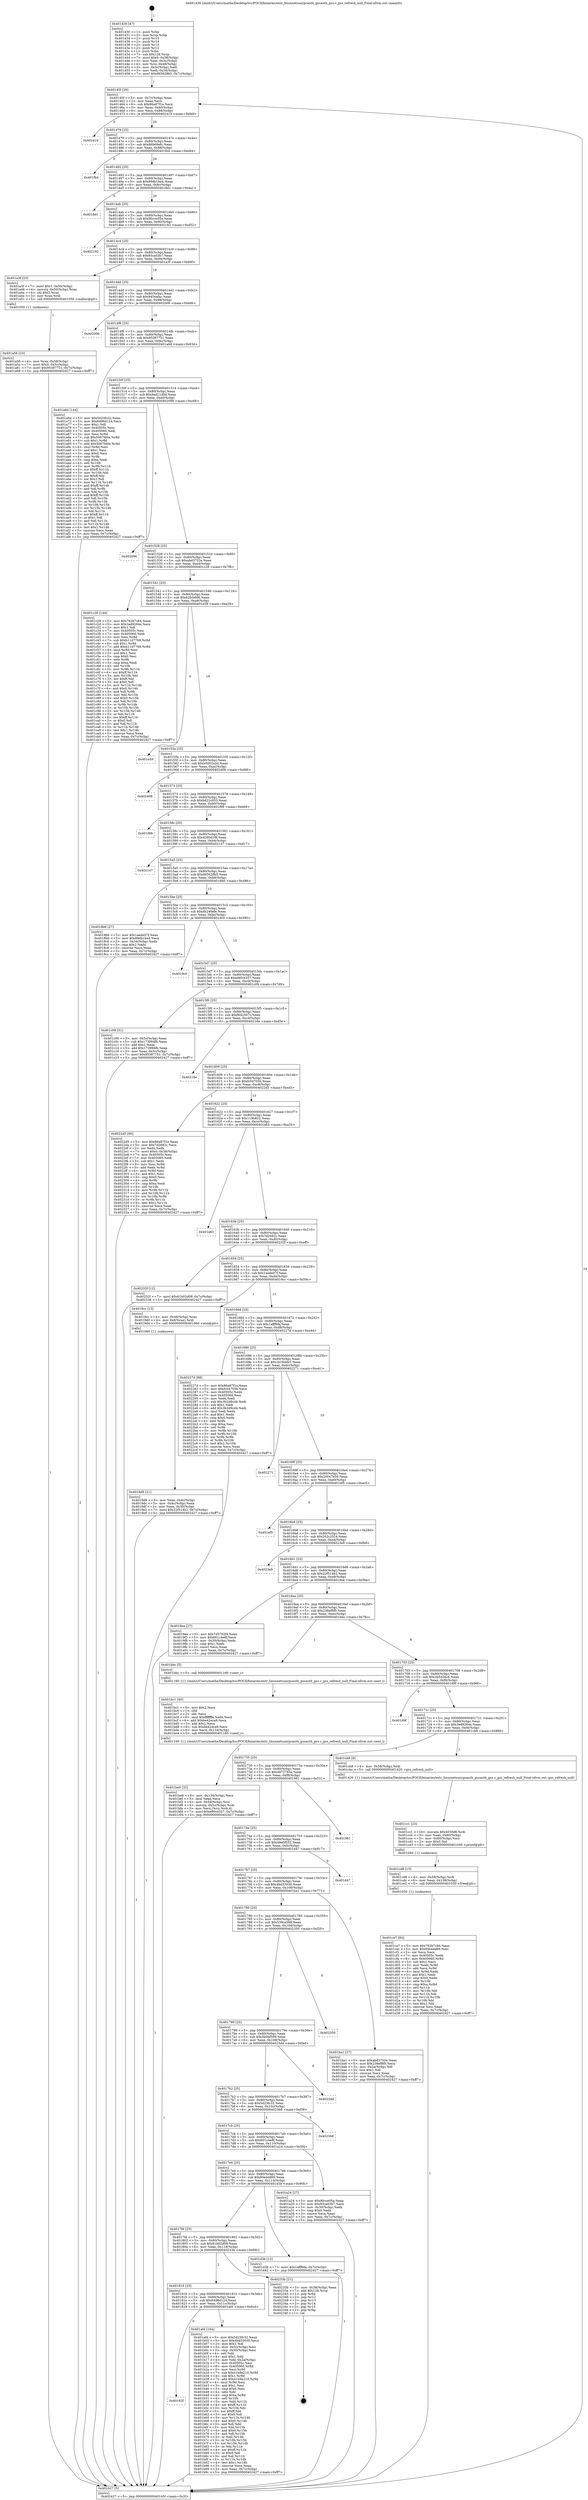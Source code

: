 digraph "0x401430" {
  label = "0x401430 (/mnt/c/Users/mathe/Desktop/tcc/POCII/binaries/extr_linuxnetsunrpcauth_gssauth_gss.c_gss_refresh_null_Final-ollvm.out::main(0))"
  labelloc = "t"
  node[shape=record]

  Entry [label="",width=0.3,height=0.3,shape=circle,fillcolor=black,style=filled]
  "0x40145f" [label="{
     0x40145f [26]\l
     | [instrs]\l
     &nbsp;&nbsp;0x40145f \<+3\>: mov -0x7c(%rbp),%eax\l
     &nbsp;&nbsp;0x401462 \<+2\>: mov %eax,%ecx\l
     &nbsp;&nbsp;0x401464 \<+6\>: sub $0x86a87f1e,%ecx\l
     &nbsp;&nbsp;0x40146a \<+3\>: mov %eax,-0x80(%rbp)\l
     &nbsp;&nbsp;0x40146d \<+6\>: mov %ecx,-0x84(%rbp)\l
     &nbsp;&nbsp;0x401473 \<+6\>: je 0000000000402419 \<main+0xfe9\>\l
  }"]
  "0x402419" [label="{
     0x402419\l
  }", style=dashed]
  "0x401479" [label="{
     0x401479 [25]\l
     | [instrs]\l
     &nbsp;&nbsp;0x401479 \<+5\>: jmp 000000000040147e \<main+0x4e\>\l
     &nbsp;&nbsp;0x40147e \<+3\>: mov -0x80(%rbp),%eax\l
     &nbsp;&nbsp;0x401481 \<+5\>: sub $0x86b69efc,%eax\l
     &nbsp;&nbsp;0x401486 \<+6\>: mov %eax,-0x88(%rbp)\l
     &nbsp;&nbsp;0x40148c \<+6\>: je 0000000000401fb4 \<main+0xb84\>\l
  }"]
  Exit [label="",width=0.3,height=0.3,shape=circle,fillcolor=black,style=filled,peripheries=2]
  "0x401fb4" [label="{
     0x401fb4\l
  }", style=dashed]
  "0x401492" [label="{
     0x401492 [25]\l
     | [instrs]\l
     &nbsp;&nbsp;0x401492 \<+5\>: jmp 0000000000401497 \<main+0x67\>\l
     &nbsp;&nbsp;0x401497 \<+3\>: mov -0x80(%rbp),%eax\l
     &nbsp;&nbsp;0x40149a \<+5\>: sub $0x89db1be4,%eax\l
     &nbsp;&nbsp;0x40149f \<+6\>: mov %eax,-0x8c(%rbp)\l
     &nbsp;&nbsp;0x4014a5 \<+6\>: je 00000000004018d1 \<main+0x4a1\>\l
  }"]
  "0x401ce7" [label="{
     0x401ce7 [84]\l
     | [instrs]\l
     &nbsp;&nbsp;0x401ce7 \<+5\>: mov $0x782b7c84,%eax\l
     &nbsp;&nbsp;0x401cec \<+5\>: mov $0x60e4dd69,%esi\l
     &nbsp;&nbsp;0x401cf1 \<+2\>: xor %ecx,%ecx\l
     &nbsp;&nbsp;0x401cf3 \<+7\>: mov 0x40505c,%edx\l
     &nbsp;&nbsp;0x401cfa \<+8\>: mov 0x405060,%r8d\l
     &nbsp;&nbsp;0x401d02 \<+3\>: sub $0x1,%ecx\l
     &nbsp;&nbsp;0x401d05 \<+3\>: mov %edx,%r9d\l
     &nbsp;&nbsp;0x401d08 \<+3\>: add %ecx,%r9d\l
     &nbsp;&nbsp;0x401d0b \<+4\>: imul %r9d,%edx\l
     &nbsp;&nbsp;0x401d0f \<+3\>: and $0x1,%edx\l
     &nbsp;&nbsp;0x401d12 \<+3\>: cmp $0x0,%edx\l
     &nbsp;&nbsp;0x401d15 \<+4\>: sete %r10b\l
     &nbsp;&nbsp;0x401d19 \<+4\>: cmp $0xa,%r8d\l
     &nbsp;&nbsp;0x401d1d \<+4\>: setl %r11b\l
     &nbsp;&nbsp;0x401d21 \<+3\>: mov %r10b,%bl\l
     &nbsp;&nbsp;0x401d24 \<+3\>: and %r11b,%bl\l
     &nbsp;&nbsp;0x401d27 \<+3\>: xor %r11b,%r10b\l
     &nbsp;&nbsp;0x401d2a \<+3\>: or %r10b,%bl\l
     &nbsp;&nbsp;0x401d2d \<+3\>: test $0x1,%bl\l
     &nbsp;&nbsp;0x401d30 \<+3\>: cmovne %esi,%eax\l
     &nbsp;&nbsp;0x401d33 \<+3\>: mov %eax,-0x7c(%rbp)\l
     &nbsp;&nbsp;0x401d36 \<+5\>: jmp 0000000000402427 \<main+0xff7\>\l
  }"]
  "0x4018d1" [label="{
     0x4018d1\l
  }", style=dashed]
  "0x4014ab" [label="{
     0x4014ab [25]\l
     | [instrs]\l
     &nbsp;&nbsp;0x4014ab \<+5\>: jmp 00000000004014b0 \<main+0x80\>\l
     &nbsp;&nbsp;0x4014b0 \<+3\>: mov -0x80(%rbp),%eax\l
     &nbsp;&nbsp;0x4014b3 \<+5\>: sub $0x90cce05a,%eax\l
     &nbsp;&nbsp;0x4014b8 \<+6\>: mov %eax,-0x90(%rbp)\l
     &nbsp;&nbsp;0x4014be \<+6\>: je 0000000000402182 \<main+0xd52\>\l
  }"]
  "0x401cd8" [label="{
     0x401cd8 [15]\l
     | [instrs]\l
     &nbsp;&nbsp;0x401cd8 \<+4\>: mov -0x58(%rbp),%rdi\l
     &nbsp;&nbsp;0x401cdc \<+6\>: mov %eax,-0x138(%rbp)\l
     &nbsp;&nbsp;0x401ce2 \<+5\>: call 0000000000401030 \<free@plt\>\l
     | [calls]\l
     &nbsp;&nbsp;0x401030 \{1\} (unknown)\l
  }"]
  "0x402182" [label="{
     0x402182\l
  }", style=dashed]
  "0x4014c4" [label="{
     0x4014c4 [25]\l
     | [instrs]\l
     &nbsp;&nbsp;0x4014c4 \<+5\>: jmp 00000000004014c9 \<main+0x99\>\l
     &nbsp;&nbsp;0x4014c9 \<+3\>: mov -0x80(%rbp),%eax\l
     &nbsp;&nbsp;0x4014cc \<+5\>: sub $0x93ca03b7,%eax\l
     &nbsp;&nbsp;0x4014d1 \<+6\>: mov %eax,-0x94(%rbp)\l
     &nbsp;&nbsp;0x4014d7 \<+6\>: je 0000000000401a3f \<main+0x60f\>\l
  }"]
  "0x401cc1" [label="{
     0x401cc1 [23]\l
     | [instrs]\l
     &nbsp;&nbsp;0x401cc1 \<+10\>: movabs $0x4030d6,%rdi\l
     &nbsp;&nbsp;0x401ccb \<+3\>: mov %eax,-0x60(%rbp)\l
     &nbsp;&nbsp;0x401cce \<+3\>: mov -0x60(%rbp),%esi\l
     &nbsp;&nbsp;0x401cd1 \<+2\>: mov $0x0,%al\l
     &nbsp;&nbsp;0x401cd3 \<+5\>: call 0000000000401040 \<printf@plt\>\l
     | [calls]\l
     &nbsp;&nbsp;0x401040 \{1\} (unknown)\l
  }"]
  "0x401a3f" [label="{
     0x401a3f [23]\l
     | [instrs]\l
     &nbsp;&nbsp;0x401a3f \<+7\>: movl $0x1,-0x50(%rbp)\l
     &nbsp;&nbsp;0x401a46 \<+4\>: movslq -0x50(%rbp),%rax\l
     &nbsp;&nbsp;0x401a4a \<+4\>: shl $0x2,%rax\l
     &nbsp;&nbsp;0x401a4e \<+3\>: mov %rax,%rdi\l
     &nbsp;&nbsp;0x401a51 \<+5\>: call 0000000000401050 \<malloc@plt\>\l
     | [calls]\l
     &nbsp;&nbsp;0x401050 \{1\} (unknown)\l
  }"]
  "0x4014dd" [label="{
     0x4014dd [25]\l
     | [instrs]\l
     &nbsp;&nbsp;0x4014dd \<+5\>: jmp 00000000004014e2 \<main+0xb2\>\l
     &nbsp;&nbsp;0x4014e2 \<+3\>: mov -0x80(%rbp),%eax\l
     &nbsp;&nbsp;0x4014e5 \<+5\>: sub $0x945eafac,%eax\l
     &nbsp;&nbsp;0x4014ea \<+6\>: mov %eax,-0x98(%rbp)\l
     &nbsp;&nbsp;0x4014f0 \<+6\>: je 0000000000402006 \<main+0xbd6\>\l
  }"]
  "0x401be9" [label="{
     0x401be9 [32]\l
     | [instrs]\l
     &nbsp;&nbsp;0x401be9 \<+6\>: mov -0x134(%rbp),%ecx\l
     &nbsp;&nbsp;0x401bef \<+3\>: imul %eax,%ecx\l
     &nbsp;&nbsp;0x401bf2 \<+4\>: mov -0x58(%rbp),%rsi\l
     &nbsp;&nbsp;0x401bf6 \<+4\>: movslq -0x5c(%rbp),%rdi\l
     &nbsp;&nbsp;0x401bfa \<+3\>: mov %ecx,(%rsi,%rdi,4)\l
     &nbsp;&nbsp;0x401bfd \<+7\>: movl $0xe90cd357,-0x7c(%rbp)\l
     &nbsp;&nbsp;0x401c04 \<+5\>: jmp 0000000000402427 \<main+0xff7\>\l
  }"]
  "0x402006" [label="{
     0x402006\l
  }", style=dashed]
  "0x4014f6" [label="{
     0x4014f6 [25]\l
     | [instrs]\l
     &nbsp;&nbsp;0x4014f6 \<+5\>: jmp 00000000004014fb \<main+0xcb\>\l
     &nbsp;&nbsp;0x4014fb \<+3\>: mov -0x80(%rbp),%eax\l
     &nbsp;&nbsp;0x4014fe \<+5\>: sub $0x95387751,%eax\l
     &nbsp;&nbsp;0x401503 \<+6\>: mov %eax,-0x9c(%rbp)\l
     &nbsp;&nbsp;0x401509 \<+6\>: je 0000000000401a6d \<main+0x63d\>\l
  }"]
  "0x401bc1" [label="{
     0x401bc1 [40]\l
     | [instrs]\l
     &nbsp;&nbsp;0x401bc1 \<+5\>: mov $0x2,%ecx\l
     &nbsp;&nbsp;0x401bc6 \<+1\>: cltd\l
     &nbsp;&nbsp;0x401bc7 \<+2\>: idiv %ecx\l
     &nbsp;&nbsp;0x401bc9 \<+6\>: imul $0xfffffffe,%edx,%ecx\l
     &nbsp;&nbsp;0x401bcf \<+6\>: add $0xbe42eca9,%ecx\l
     &nbsp;&nbsp;0x401bd5 \<+3\>: add $0x1,%ecx\l
     &nbsp;&nbsp;0x401bd8 \<+6\>: sub $0xbe42eca9,%ecx\l
     &nbsp;&nbsp;0x401bde \<+6\>: mov %ecx,-0x134(%rbp)\l
     &nbsp;&nbsp;0x401be4 \<+5\>: call 0000000000401160 \<next_i\>\l
     | [calls]\l
     &nbsp;&nbsp;0x401160 \{1\} (/mnt/c/Users/mathe/Desktop/tcc/POCII/binaries/extr_linuxnetsunrpcauth_gssauth_gss.c_gss_refresh_null_Final-ollvm.out::next_i)\l
  }"]
  "0x401a6d" [label="{
     0x401a6d [144]\l
     | [instrs]\l
     &nbsp;&nbsp;0x401a6d \<+5\>: mov $0x5d23fc32,%eax\l
     &nbsp;&nbsp;0x401a72 \<+5\>: mov $0x6496d124,%ecx\l
     &nbsp;&nbsp;0x401a77 \<+2\>: mov $0x1,%dl\l
     &nbsp;&nbsp;0x401a79 \<+7\>: mov 0x40505c,%esi\l
     &nbsp;&nbsp;0x401a80 \<+7\>: mov 0x405060,%edi\l
     &nbsp;&nbsp;0x401a87 \<+3\>: mov %esi,%r8d\l
     &nbsp;&nbsp;0x401a8a \<+7\>: sub $0x5067fd0e,%r8d\l
     &nbsp;&nbsp;0x401a91 \<+4\>: sub $0x1,%r8d\l
     &nbsp;&nbsp;0x401a95 \<+7\>: add $0x5067fd0e,%r8d\l
     &nbsp;&nbsp;0x401a9c \<+4\>: imul %r8d,%esi\l
     &nbsp;&nbsp;0x401aa0 \<+3\>: and $0x1,%esi\l
     &nbsp;&nbsp;0x401aa3 \<+3\>: cmp $0x0,%esi\l
     &nbsp;&nbsp;0x401aa6 \<+4\>: sete %r9b\l
     &nbsp;&nbsp;0x401aaa \<+3\>: cmp $0xa,%edi\l
     &nbsp;&nbsp;0x401aad \<+4\>: setl %r10b\l
     &nbsp;&nbsp;0x401ab1 \<+3\>: mov %r9b,%r11b\l
     &nbsp;&nbsp;0x401ab4 \<+4\>: xor $0xff,%r11b\l
     &nbsp;&nbsp;0x401ab8 \<+3\>: mov %r10b,%bl\l
     &nbsp;&nbsp;0x401abb \<+3\>: xor $0xff,%bl\l
     &nbsp;&nbsp;0x401abe \<+3\>: xor $0x1,%dl\l
     &nbsp;&nbsp;0x401ac1 \<+3\>: mov %r11b,%r14b\l
     &nbsp;&nbsp;0x401ac4 \<+4\>: and $0xff,%r14b\l
     &nbsp;&nbsp;0x401ac8 \<+3\>: and %dl,%r9b\l
     &nbsp;&nbsp;0x401acb \<+3\>: mov %bl,%r15b\l
     &nbsp;&nbsp;0x401ace \<+4\>: and $0xff,%r15b\l
     &nbsp;&nbsp;0x401ad2 \<+3\>: and %dl,%r10b\l
     &nbsp;&nbsp;0x401ad5 \<+3\>: or %r9b,%r14b\l
     &nbsp;&nbsp;0x401ad8 \<+3\>: or %r10b,%r15b\l
     &nbsp;&nbsp;0x401adb \<+3\>: xor %r15b,%r14b\l
     &nbsp;&nbsp;0x401ade \<+3\>: or %bl,%r11b\l
     &nbsp;&nbsp;0x401ae1 \<+4\>: xor $0xff,%r11b\l
     &nbsp;&nbsp;0x401ae5 \<+3\>: or $0x1,%dl\l
     &nbsp;&nbsp;0x401ae8 \<+3\>: and %dl,%r11b\l
     &nbsp;&nbsp;0x401aeb \<+3\>: or %r11b,%r14b\l
     &nbsp;&nbsp;0x401aee \<+4\>: test $0x1,%r14b\l
     &nbsp;&nbsp;0x401af2 \<+3\>: cmovne %ecx,%eax\l
     &nbsp;&nbsp;0x401af5 \<+3\>: mov %eax,-0x7c(%rbp)\l
     &nbsp;&nbsp;0x401af8 \<+5\>: jmp 0000000000402427 \<main+0xff7\>\l
  }"]
  "0x40150f" [label="{
     0x40150f [25]\l
     | [instrs]\l
     &nbsp;&nbsp;0x40150f \<+5\>: jmp 0000000000401514 \<main+0xe4\>\l
     &nbsp;&nbsp;0x401514 \<+3\>: mov -0x80(%rbp),%eax\l
     &nbsp;&nbsp;0x401517 \<+5\>: sub $0x9ad11d0d,%eax\l
     &nbsp;&nbsp;0x40151c \<+6\>: mov %eax,-0xa0(%rbp)\l
     &nbsp;&nbsp;0x401522 \<+6\>: je 0000000000402096 \<main+0xc66\>\l
  }"]
  "0x40182f" [label="{
     0x40182f\l
  }", style=dashed]
  "0x402096" [label="{
     0x402096\l
  }", style=dashed]
  "0x401528" [label="{
     0x401528 [25]\l
     | [instrs]\l
     &nbsp;&nbsp;0x401528 \<+5\>: jmp 000000000040152d \<main+0xfd\>\l
     &nbsp;&nbsp;0x40152d \<+3\>: mov -0x80(%rbp),%eax\l
     &nbsp;&nbsp;0x401530 \<+5\>: sub $0xabd3752e,%eax\l
     &nbsp;&nbsp;0x401535 \<+6\>: mov %eax,-0xa4(%rbp)\l
     &nbsp;&nbsp;0x40153b \<+6\>: je 0000000000401c28 \<main+0x7f8\>\l
  }"]
  "0x401afd" [label="{
     0x401afd [164]\l
     | [instrs]\l
     &nbsp;&nbsp;0x401afd \<+5\>: mov $0x5d23fc32,%eax\l
     &nbsp;&nbsp;0x401b02 \<+5\>: mov $0x4bd33030,%ecx\l
     &nbsp;&nbsp;0x401b07 \<+2\>: mov $0x1,%dl\l
     &nbsp;&nbsp;0x401b09 \<+3\>: mov -0x5c(%rbp),%esi\l
     &nbsp;&nbsp;0x401b0c \<+3\>: cmp -0x50(%rbp),%esi\l
     &nbsp;&nbsp;0x401b0f \<+4\>: setl %dil\l
     &nbsp;&nbsp;0x401b13 \<+4\>: and $0x1,%dil\l
     &nbsp;&nbsp;0x401b17 \<+4\>: mov %dil,-0x2a(%rbp)\l
     &nbsp;&nbsp;0x401b1b \<+7\>: mov 0x40505c,%esi\l
     &nbsp;&nbsp;0x401b22 \<+8\>: mov 0x405060,%r8d\l
     &nbsp;&nbsp;0x401b2a \<+3\>: mov %esi,%r9d\l
     &nbsp;&nbsp;0x401b2d \<+7\>: sub $0x41b9a210,%r9d\l
     &nbsp;&nbsp;0x401b34 \<+4\>: sub $0x1,%r9d\l
     &nbsp;&nbsp;0x401b38 \<+7\>: add $0x41b9a210,%r9d\l
     &nbsp;&nbsp;0x401b3f \<+4\>: imul %r9d,%esi\l
     &nbsp;&nbsp;0x401b43 \<+3\>: and $0x1,%esi\l
     &nbsp;&nbsp;0x401b46 \<+3\>: cmp $0x0,%esi\l
     &nbsp;&nbsp;0x401b49 \<+4\>: sete %dil\l
     &nbsp;&nbsp;0x401b4d \<+4\>: cmp $0xa,%r8d\l
     &nbsp;&nbsp;0x401b51 \<+4\>: setl %r10b\l
     &nbsp;&nbsp;0x401b55 \<+3\>: mov %dil,%r11b\l
     &nbsp;&nbsp;0x401b58 \<+4\>: xor $0xff,%r11b\l
     &nbsp;&nbsp;0x401b5c \<+3\>: mov %r10b,%bl\l
     &nbsp;&nbsp;0x401b5f \<+3\>: xor $0xff,%bl\l
     &nbsp;&nbsp;0x401b62 \<+3\>: xor $0x0,%dl\l
     &nbsp;&nbsp;0x401b65 \<+3\>: mov %r11b,%r14b\l
     &nbsp;&nbsp;0x401b68 \<+4\>: and $0x0,%r14b\l
     &nbsp;&nbsp;0x401b6c \<+3\>: and %dl,%dil\l
     &nbsp;&nbsp;0x401b6f \<+3\>: mov %bl,%r15b\l
     &nbsp;&nbsp;0x401b72 \<+4\>: and $0x0,%r15b\l
     &nbsp;&nbsp;0x401b76 \<+3\>: and %dl,%r10b\l
     &nbsp;&nbsp;0x401b79 \<+3\>: or %dil,%r14b\l
     &nbsp;&nbsp;0x401b7c \<+3\>: or %r10b,%r15b\l
     &nbsp;&nbsp;0x401b7f \<+3\>: xor %r15b,%r14b\l
     &nbsp;&nbsp;0x401b82 \<+3\>: or %bl,%r11b\l
     &nbsp;&nbsp;0x401b85 \<+4\>: xor $0xff,%r11b\l
     &nbsp;&nbsp;0x401b89 \<+3\>: or $0x0,%dl\l
     &nbsp;&nbsp;0x401b8c \<+3\>: and %dl,%r11b\l
     &nbsp;&nbsp;0x401b8f \<+3\>: or %r11b,%r14b\l
     &nbsp;&nbsp;0x401b92 \<+4\>: test $0x1,%r14b\l
     &nbsp;&nbsp;0x401b96 \<+3\>: cmovne %ecx,%eax\l
     &nbsp;&nbsp;0x401b99 \<+3\>: mov %eax,-0x7c(%rbp)\l
     &nbsp;&nbsp;0x401b9c \<+5\>: jmp 0000000000402427 \<main+0xff7\>\l
  }"]
  "0x401c28" [label="{
     0x401c28 [144]\l
     | [instrs]\l
     &nbsp;&nbsp;0x401c28 \<+5\>: mov $0x782b7c84,%eax\l
     &nbsp;&nbsp;0x401c2d \<+5\>: mov $0x3ed9264e,%ecx\l
     &nbsp;&nbsp;0x401c32 \<+2\>: mov $0x1,%dl\l
     &nbsp;&nbsp;0x401c34 \<+7\>: mov 0x40505c,%esi\l
     &nbsp;&nbsp;0x401c3b \<+7\>: mov 0x405060,%edi\l
     &nbsp;&nbsp;0x401c42 \<+3\>: mov %esi,%r8d\l
     &nbsp;&nbsp;0x401c45 \<+7\>: sub $0xb11d7769,%r8d\l
     &nbsp;&nbsp;0x401c4c \<+4\>: sub $0x1,%r8d\l
     &nbsp;&nbsp;0x401c50 \<+7\>: add $0xb11d7769,%r8d\l
     &nbsp;&nbsp;0x401c57 \<+4\>: imul %r8d,%esi\l
     &nbsp;&nbsp;0x401c5b \<+3\>: and $0x1,%esi\l
     &nbsp;&nbsp;0x401c5e \<+3\>: cmp $0x0,%esi\l
     &nbsp;&nbsp;0x401c61 \<+4\>: sete %r9b\l
     &nbsp;&nbsp;0x401c65 \<+3\>: cmp $0xa,%edi\l
     &nbsp;&nbsp;0x401c68 \<+4\>: setl %r10b\l
     &nbsp;&nbsp;0x401c6c \<+3\>: mov %r9b,%r11b\l
     &nbsp;&nbsp;0x401c6f \<+4\>: xor $0xff,%r11b\l
     &nbsp;&nbsp;0x401c73 \<+3\>: mov %r10b,%bl\l
     &nbsp;&nbsp;0x401c76 \<+3\>: xor $0xff,%bl\l
     &nbsp;&nbsp;0x401c79 \<+3\>: xor $0x0,%dl\l
     &nbsp;&nbsp;0x401c7c \<+3\>: mov %r11b,%r14b\l
     &nbsp;&nbsp;0x401c7f \<+4\>: and $0x0,%r14b\l
     &nbsp;&nbsp;0x401c83 \<+3\>: and %dl,%r9b\l
     &nbsp;&nbsp;0x401c86 \<+3\>: mov %bl,%r15b\l
     &nbsp;&nbsp;0x401c89 \<+4\>: and $0x0,%r15b\l
     &nbsp;&nbsp;0x401c8d \<+3\>: and %dl,%r10b\l
     &nbsp;&nbsp;0x401c90 \<+3\>: or %r9b,%r14b\l
     &nbsp;&nbsp;0x401c93 \<+3\>: or %r10b,%r15b\l
     &nbsp;&nbsp;0x401c96 \<+3\>: xor %r15b,%r14b\l
     &nbsp;&nbsp;0x401c99 \<+3\>: or %bl,%r11b\l
     &nbsp;&nbsp;0x401c9c \<+4\>: xor $0xff,%r11b\l
     &nbsp;&nbsp;0x401ca0 \<+3\>: or $0x0,%dl\l
     &nbsp;&nbsp;0x401ca3 \<+3\>: and %dl,%r11b\l
     &nbsp;&nbsp;0x401ca6 \<+3\>: or %r11b,%r14b\l
     &nbsp;&nbsp;0x401ca9 \<+4\>: test $0x1,%r14b\l
     &nbsp;&nbsp;0x401cad \<+3\>: cmovne %ecx,%eax\l
     &nbsp;&nbsp;0x401cb0 \<+3\>: mov %eax,-0x7c(%rbp)\l
     &nbsp;&nbsp;0x401cb3 \<+5\>: jmp 0000000000402427 \<main+0xff7\>\l
  }"]
  "0x401541" [label="{
     0x401541 [25]\l
     | [instrs]\l
     &nbsp;&nbsp;0x401541 \<+5\>: jmp 0000000000401546 \<main+0x116\>\l
     &nbsp;&nbsp;0x401546 \<+3\>: mov -0x80(%rbp),%eax\l
     &nbsp;&nbsp;0x401549 \<+5\>: sub $0xb2fcb606,%eax\l
     &nbsp;&nbsp;0x40154e \<+6\>: mov %eax,-0xa8(%rbp)\l
     &nbsp;&nbsp;0x401554 \<+6\>: je 0000000000401e59 \<main+0xa29\>\l
  }"]
  "0x401816" [label="{
     0x401816 [25]\l
     | [instrs]\l
     &nbsp;&nbsp;0x401816 \<+5\>: jmp 000000000040181b \<main+0x3eb\>\l
     &nbsp;&nbsp;0x40181b \<+3\>: mov -0x80(%rbp),%eax\l
     &nbsp;&nbsp;0x40181e \<+5\>: sub $0x6496d124,%eax\l
     &nbsp;&nbsp;0x401823 \<+6\>: mov %eax,-0x11c(%rbp)\l
     &nbsp;&nbsp;0x401829 \<+6\>: je 0000000000401afd \<main+0x6cd\>\l
  }"]
  "0x401e59" [label="{
     0x401e59\l
  }", style=dashed]
  "0x40155a" [label="{
     0x40155a [25]\l
     | [instrs]\l
     &nbsp;&nbsp;0x40155a \<+5\>: jmp 000000000040155f \<main+0x12f\>\l
     &nbsp;&nbsp;0x40155f \<+3\>: mov -0x80(%rbp),%eax\l
     &nbsp;&nbsp;0x401562 \<+5\>: sub $0xb5002a2d,%eax\l
     &nbsp;&nbsp;0x401567 \<+6\>: mov %eax,-0xac(%rbp)\l
     &nbsp;&nbsp;0x40156d \<+6\>: je 0000000000402408 \<main+0xfd8\>\l
  }"]
  "0x40233b" [label="{
     0x40233b [21]\l
     | [instrs]\l
     &nbsp;&nbsp;0x40233b \<+3\>: mov -0x38(%rbp),%eax\l
     &nbsp;&nbsp;0x40233e \<+7\>: add $0x128,%rsp\l
     &nbsp;&nbsp;0x402345 \<+1\>: pop %rbx\l
     &nbsp;&nbsp;0x402346 \<+2\>: pop %r12\l
     &nbsp;&nbsp;0x402348 \<+2\>: pop %r13\l
     &nbsp;&nbsp;0x40234a \<+2\>: pop %r14\l
     &nbsp;&nbsp;0x40234c \<+2\>: pop %r15\l
     &nbsp;&nbsp;0x40234e \<+1\>: pop %rbp\l
     &nbsp;&nbsp;0x40234f \<+1\>: ret\l
  }"]
  "0x402408" [label="{
     0x402408\l
  }", style=dashed]
  "0x401573" [label="{
     0x401573 [25]\l
     | [instrs]\l
     &nbsp;&nbsp;0x401573 \<+5\>: jmp 0000000000401578 \<main+0x148\>\l
     &nbsp;&nbsp;0x401578 \<+3\>: mov -0x80(%rbp),%eax\l
     &nbsp;&nbsp;0x40157b \<+5\>: sub $0xbd22c933,%eax\l
     &nbsp;&nbsp;0x401580 \<+6\>: mov %eax,-0xb0(%rbp)\l
     &nbsp;&nbsp;0x401586 \<+6\>: je 0000000000401f99 \<main+0xb69\>\l
  }"]
  "0x4017fd" [label="{
     0x4017fd [25]\l
     | [instrs]\l
     &nbsp;&nbsp;0x4017fd \<+5\>: jmp 0000000000401802 \<main+0x3d2\>\l
     &nbsp;&nbsp;0x401802 \<+3\>: mov -0x80(%rbp),%eax\l
     &nbsp;&nbsp;0x401805 \<+5\>: sub $0x61b02d09,%eax\l
     &nbsp;&nbsp;0x40180a \<+6\>: mov %eax,-0x118(%rbp)\l
     &nbsp;&nbsp;0x401810 \<+6\>: je 000000000040233b \<main+0xf0b\>\l
  }"]
  "0x401f99" [label="{
     0x401f99\l
  }", style=dashed]
  "0x40158c" [label="{
     0x40158c [25]\l
     | [instrs]\l
     &nbsp;&nbsp;0x40158c \<+5\>: jmp 0000000000401591 \<main+0x161\>\l
     &nbsp;&nbsp;0x401591 \<+3\>: mov -0x80(%rbp),%eax\l
     &nbsp;&nbsp;0x401594 \<+5\>: sub $0xd260d1f8,%eax\l
     &nbsp;&nbsp;0x401599 \<+6\>: mov %eax,-0xb4(%rbp)\l
     &nbsp;&nbsp;0x40159f \<+6\>: je 0000000000402147 \<main+0xd17\>\l
  }"]
  "0x401d3b" [label="{
     0x401d3b [12]\l
     | [instrs]\l
     &nbsp;&nbsp;0x401d3b \<+7\>: movl $0x1afff6fa,-0x7c(%rbp)\l
     &nbsp;&nbsp;0x401d42 \<+5\>: jmp 0000000000402427 \<main+0xff7\>\l
  }"]
  "0x402147" [label="{
     0x402147\l
  }", style=dashed]
  "0x4015a5" [label="{
     0x4015a5 [25]\l
     | [instrs]\l
     &nbsp;&nbsp;0x4015a5 \<+5\>: jmp 00000000004015aa \<main+0x17a\>\l
     &nbsp;&nbsp;0x4015aa \<+3\>: mov -0x80(%rbp),%eax\l
     &nbsp;&nbsp;0x4015ad \<+5\>: sub $0xd65628b5,%eax\l
     &nbsp;&nbsp;0x4015b2 \<+6\>: mov %eax,-0xb8(%rbp)\l
     &nbsp;&nbsp;0x4015b8 \<+6\>: je 00000000004018b6 \<main+0x486\>\l
  }"]
  "0x401a56" [label="{
     0x401a56 [23]\l
     | [instrs]\l
     &nbsp;&nbsp;0x401a56 \<+4\>: mov %rax,-0x58(%rbp)\l
     &nbsp;&nbsp;0x401a5a \<+7\>: movl $0x0,-0x5c(%rbp)\l
     &nbsp;&nbsp;0x401a61 \<+7\>: movl $0x95387751,-0x7c(%rbp)\l
     &nbsp;&nbsp;0x401a68 \<+5\>: jmp 0000000000402427 \<main+0xff7\>\l
  }"]
  "0x4018b6" [label="{
     0x4018b6 [27]\l
     | [instrs]\l
     &nbsp;&nbsp;0x4018b6 \<+5\>: mov $0x1aede07f,%eax\l
     &nbsp;&nbsp;0x4018bb \<+5\>: mov $0x89db1be4,%ecx\l
     &nbsp;&nbsp;0x4018c0 \<+3\>: mov -0x34(%rbp),%edx\l
     &nbsp;&nbsp;0x4018c3 \<+3\>: cmp $0x2,%edx\l
     &nbsp;&nbsp;0x4018c6 \<+3\>: cmovne %ecx,%eax\l
     &nbsp;&nbsp;0x4018c9 \<+3\>: mov %eax,-0x7c(%rbp)\l
     &nbsp;&nbsp;0x4018cc \<+5\>: jmp 0000000000402427 \<main+0xff7\>\l
  }"]
  "0x4015be" [label="{
     0x4015be [25]\l
     | [instrs]\l
     &nbsp;&nbsp;0x4015be \<+5\>: jmp 00000000004015c3 \<main+0x193\>\l
     &nbsp;&nbsp;0x4015c3 \<+3\>: mov -0x80(%rbp),%eax\l
     &nbsp;&nbsp;0x4015c6 \<+5\>: sub $0xdb246efe,%eax\l
     &nbsp;&nbsp;0x4015cb \<+6\>: mov %eax,-0xbc(%rbp)\l
     &nbsp;&nbsp;0x4015d1 \<+6\>: je 00000000004019c0 \<main+0x590\>\l
  }"]
  "0x402427" [label="{
     0x402427 [5]\l
     | [instrs]\l
     &nbsp;&nbsp;0x402427 \<+5\>: jmp 000000000040145f \<main+0x2f\>\l
  }"]
  "0x401430" [label="{
     0x401430 [47]\l
     | [instrs]\l
     &nbsp;&nbsp;0x401430 \<+1\>: push %rbp\l
     &nbsp;&nbsp;0x401431 \<+3\>: mov %rsp,%rbp\l
     &nbsp;&nbsp;0x401434 \<+2\>: push %r15\l
     &nbsp;&nbsp;0x401436 \<+2\>: push %r14\l
     &nbsp;&nbsp;0x401438 \<+2\>: push %r13\l
     &nbsp;&nbsp;0x40143a \<+2\>: push %r12\l
     &nbsp;&nbsp;0x40143c \<+1\>: push %rbx\l
     &nbsp;&nbsp;0x40143d \<+7\>: sub $0x128,%rsp\l
     &nbsp;&nbsp;0x401444 \<+7\>: movl $0x0,-0x38(%rbp)\l
     &nbsp;&nbsp;0x40144b \<+3\>: mov %edi,-0x3c(%rbp)\l
     &nbsp;&nbsp;0x40144e \<+4\>: mov %rsi,-0x48(%rbp)\l
     &nbsp;&nbsp;0x401452 \<+3\>: mov -0x3c(%rbp),%edi\l
     &nbsp;&nbsp;0x401455 \<+3\>: mov %edi,-0x34(%rbp)\l
     &nbsp;&nbsp;0x401458 \<+7\>: movl $0xd65628b5,-0x7c(%rbp)\l
  }"]
  "0x4017e4" [label="{
     0x4017e4 [25]\l
     | [instrs]\l
     &nbsp;&nbsp;0x4017e4 \<+5\>: jmp 00000000004017e9 \<main+0x3b9\>\l
     &nbsp;&nbsp;0x4017e9 \<+3\>: mov -0x80(%rbp),%eax\l
     &nbsp;&nbsp;0x4017ec \<+5\>: sub $0x60e4dd69,%eax\l
     &nbsp;&nbsp;0x4017f1 \<+6\>: mov %eax,-0x114(%rbp)\l
     &nbsp;&nbsp;0x4017f7 \<+6\>: je 0000000000401d3b \<main+0x90b\>\l
  }"]
  "0x4019c0" [label="{
     0x4019c0\l
  }", style=dashed]
  "0x4015d7" [label="{
     0x4015d7 [25]\l
     | [instrs]\l
     &nbsp;&nbsp;0x4015d7 \<+5\>: jmp 00000000004015dc \<main+0x1ac\>\l
     &nbsp;&nbsp;0x4015dc \<+3\>: mov -0x80(%rbp),%eax\l
     &nbsp;&nbsp;0x4015df \<+5\>: sub $0xe90cd357,%eax\l
     &nbsp;&nbsp;0x4015e4 \<+6\>: mov %eax,-0xc0(%rbp)\l
     &nbsp;&nbsp;0x4015ea \<+6\>: je 0000000000401c09 \<main+0x7d9\>\l
  }"]
  "0x401a24" [label="{
     0x401a24 [27]\l
     | [instrs]\l
     &nbsp;&nbsp;0x401a24 \<+5\>: mov $0x90cce05a,%eax\l
     &nbsp;&nbsp;0x401a29 \<+5\>: mov $0x93ca03b7,%ecx\l
     &nbsp;&nbsp;0x401a2e \<+3\>: mov -0x30(%rbp),%edx\l
     &nbsp;&nbsp;0x401a31 \<+3\>: cmp $0x0,%edx\l
     &nbsp;&nbsp;0x401a34 \<+3\>: cmove %ecx,%eax\l
     &nbsp;&nbsp;0x401a37 \<+3\>: mov %eax,-0x7c(%rbp)\l
     &nbsp;&nbsp;0x401a3a \<+5\>: jmp 0000000000402427 \<main+0xff7\>\l
  }"]
  "0x401c09" [label="{
     0x401c09 [31]\l
     | [instrs]\l
     &nbsp;&nbsp;0x401c09 \<+3\>: mov -0x5c(%rbp),%eax\l
     &nbsp;&nbsp;0x401c0c \<+5\>: sub $0x173994fb,%eax\l
     &nbsp;&nbsp;0x401c11 \<+3\>: add $0x1,%eax\l
     &nbsp;&nbsp;0x401c14 \<+5\>: add $0x173994fb,%eax\l
     &nbsp;&nbsp;0x401c19 \<+3\>: mov %eax,-0x5c(%rbp)\l
     &nbsp;&nbsp;0x401c1c \<+7\>: movl $0x95387751,-0x7c(%rbp)\l
     &nbsp;&nbsp;0x401c23 \<+5\>: jmp 0000000000402427 \<main+0xff7\>\l
  }"]
  "0x4015f0" [label="{
     0x4015f0 [25]\l
     | [instrs]\l
     &nbsp;&nbsp;0x4015f0 \<+5\>: jmp 00000000004015f5 \<main+0x1c5\>\l
     &nbsp;&nbsp;0x4015f5 \<+3\>: mov -0x80(%rbp),%eax\l
     &nbsp;&nbsp;0x4015f8 \<+5\>: sub $0xf642507c,%eax\l
     &nbsp;&nbsp;0x4015fd \<+6\>: mov %eax,-0xc4(%rbp)\l
     &nbsp;&nbsp;0x401603 \<+6\>: je 000000000040218e \<main+0xd5e\>\l
  }"]
  "0x4017cb" [label="{
     0x4017cb [25]\l
     | [instrs]\l
     &nbsp;&nbsp;0x4017cb \<+5\>: jmp 00000000004017d0 \<main+0x3a0\>\l
     &nbsp;&nbsp;0x4017d0 \<+3\>: mov -0x80(%rbp),%eax\l
     &nbsp;&nbsp;0x4017d3 \<+5\>: sub $0x601c4e8f,%eax\l
     &nbsp;&nbsp;0x4017d8 \<+6\>: mov %eax,-0x110(%rbp)\l
     &nbsp;&nbsp;0x4017de \<+6\>: je 0000000000401a24 \<main+0x5f4\>\l
  }"]
  "0x40218e" [label="{
     0x40218e\l
  }", style=dashed]
  "0x401609" [label="{
     0x401609 [25]\l
     | [instrs]\l
     &nbsp;&nbsp;0x401609 \<+5\>: jmp 000000000040160e \<main+0x1de\>\l
     &nbsp;&nbsp;0x40160e \<+3\>: mov -0x80(%rbp),%eax\l
     &nbsp;&nbsp;0x401611 \<+5\>: sub $0xfc04705b,%eax\l
     &nbsp;&nbsp;0x401616 \<+6\>: mov %eax,-0xc8(%rbp)\l
     &nbsp;&nbsp;0x40161c \<+6\>: je 00000000004022d5 \<main+0xea5\>\l
  }"]
  "0x402368" [label="{
     0x402368\l
  }", style=dashed]
  "0x4022d5" [label="{
     0x4022d5 [90]\l
     | [instrs]\l
     &nbsp;&nbsp;0x4022d5 \<+5\>: mov $0x86a87f1e,%eax\l
     &nbsp;&nbsp;0x4022da \<+5\>: mov $0x7d2682c,%ecx\l
     &nbsp;&nbsp;0x4022df \<+2\>: xor %edx,%edx\l
     &nbsp;&nbsp;0x4022e1 \<+7\>: movl $0x0,-0x38(%rbp)\l
     &nbsp;&nbsp;0x4022e8 \<+7\>: mov 0x40505c,%esi\l
     &nbsp;&nbsp;0x4022ef \<+7\>: mov 0x405060,%edi\l
     &nbsp;&nbsp;0x4022f6 \<+3\>: sub $0x1,%edx\l
     &nbsp;&nbsp;0x4022f9 \<+3\>: mov %esi,%r8d\l
     &nbsp;&nbsp;0x4022fc \<+3\>: add %edx,%r8d\l
     &nbsp;&nbsp;0x4022ff \<+4\>: imul %r8d,%esi\l
     &nbsp;&nbsp;0x402303 \<+3\>: and $0x1,%esi\l
     &nbsp;&nbsp;0x402306 \<+3\>: cmp $0x0,%esi\l
     &nbsp;&nbsp;0x402309 \<+4\>: sete %r9b\l
     &nbsp;&nbsp;0x40230d \<+3\>: cmp $0xa,%edi\l
     &nbsp;&nbsp;0x402310 \<+4\>: setl %r10b\l
     &nbsp;&nbsp;0x402314 \<+3\>: mov %r9b,%r11b\l
     &nbsp;&nbsp;0x402317 \<+3\>: and %r10b,%r11b\l
     &nbsp;&nbsp;0x40231a \<+3\>: xor %r10b,%r9b\l
     &nbsp;&nbsp;0x40231d \<+3\>: or %r9b,%r11b\l
     &nbsp;&nbsp;0x402320 \<+4\>: test $0x1,%r11b\l
     &nbsp;&nbsp;0x402324 \<+3\>: cmovne %ecx,%eax\l
     &nbsp;&nbsp;0x402327 \<+3\>: mov %eax,-0x7c(%rbp)\l
     &nbsp;&nbsp;0x40232a \<+5\>: jmp 0000000000402427 \<main+0xff7\>\l
  }"]
  "0x401622" [label="{
     0x401622 [25]\l
     | [instrs]\l
     &nbsp;&nbsp;0x401622 \<+5\>: jmp 0000000000401627 \<main+0x1f7\>\l
     &nbsp;&nbsp;0x401627 \<+3\>: mov -0x80(%rbp),%eax\l
     &nbsp;&nbsp;0x40162a \<+5\>: sub $0x119b822,%eax\l
     &nbsp;&nbsp;0x40162f \<+6\>: mov %eax,-0xcc(%rbp)\l
     &nbsp;&nbsp;0x401635 \<+6\>: je 0000000000401e65 \<main+0xa35\>\l
  }"]
  "0x4017b2" [label="{
     0x4017b2 [25]\l
     | [instrs]\l
     &nbsp;&nbsp;0x4017b2 \<+5\>: jmp 00000000004017b7 \<main+0x387\>\l
     &nbsp;&nbsp;0x4017b7 \<+3\>: mov -0x80(%rbp),%eax\l
     &nbsp;&nbsp;0x4017ba \<+5\>: sub $0x5d23fc32,%eax\l
     &nbsp;&nbsp;0x4017bf \<+6\>: mov %eax,-0x10c(%rbp)\l
     &nbsp;&nbsp;0x4017c5 \<+6\>: je 0000000000402368 \<main+0xf38\>\l
  }"]
  "0x401e65" [label="{
     0x401e65\l
  }", style=dashed]
  "0x40163b" [label="{
     0x40163b [25]\l
     | [instrs]\l
     &nbsp;&nbsp;0x40163b \<+5\>: jmp 0000000000401640 \<main+0x210\>\l
     &nbsp;&nbsp;0x401640 \<+3\>: mov -0x80(%rbp),%eax\l
     &nbsp;&nbsp;0x401643 \<+5\>: sub $0x7d2682c,%eax\l
     &nbsp;&nbsp;0x401648 \<+6\>: mov %eax,-0xd0(%rbp)\l
     &nbsp;&nbsp;0x40164e \<+6\>: je 000000000040232f \<main+0xeff\>\l
  }"]
  "0x4023dd" [label="{
     0x4023dd\l
  }", style=dashed]
  "0x40232f" [label="{
     0x40232f [12]\l
     | [instrs]\l
     &nbsp;&nbsp;0x40232f \<+7\>: movl $0x61b02d09,-0x7c(%rbp)\l
     &nbsp;&nbsp;0x402336 \<+5\>: jmp 0000000000402427 \<main+0xff7\>\l
  }"]
  "0x401654" [label="{
     0x401654 [25]\l
     | [instrs]\l
     &nbsp;&nbsp;0x401654 \<+5\>: jmp 0000000000401659 \<main+0x229\>\l
     &nbsp;&nbsp;0x401659 \<+3\>: mov -0x80(%rbp),%eax\l
     &nbsp;&nbsp;0x40165c \<+5\>: sub $0x1aede07f,%eax\l
     &nbsp;&nbsp;0x401661 \<+6\>: mov %eax,-0xd4(%rbp)\l
     &nbsp;&nbsp;0x401667 \<+6\>: je 00000000004019cc \<main+0x59c\>\l
  }"]
  "0x401799" [label="{
     0x401799 [25]\l
     | [instrs]\l
     &nbsp;&nbsp;0x401799 \<+5\>: jmp 000000000040179e \<main+0x36e\>\l
     &nbsp;&nbsp;0x40179e \<+3\>: mov -0x80(%rbp),%eax\l
     &nbsp;&nbsp;0x4017a1 \<+5\>: sub $0x5b0bf599,%eax\l
     &nbsp;&nbsp;0x4017a6 \<+6\>: mov %eax,-0x108(%rbp)\l
     &nbsp;&nbsp;0x4017ac \<+6\>: je 00000000004023dd \<main+0xfad\>\l
  }"]
  "0x4019cc" [label="{
     0x4019cc [13]\l
     | [instrs]\l
     &nbsp;&nbsp;0x4019cc \<+4\>: mov -0x48(%rbp),%rax\l
     &nbsp;&nbsp;0x4019d0 \<+4\>: mov 0x8(%rax),%rdi\l
     &nbsp;&nbsp;0x4019d4 \<+5\>: call 0000000000401060 \<atoi@plt\>\l
     | [calls]\l
     &nbsp;&nbsp;0x401060 \{1\} (unknown)\l
  }"]
  "0x40166d" [label="{
     0x40166d [25]\l
     | [instrs]\l
     &nbsp;&nbsp;0x40166d \<+5\>: jmp 0000000000401672 \<main+0x242\>\l
     &nbsp;&nbsp;0x401672 \<+3\>: mov -0x80(%rbp),%eax\l
     &nbsp;&nbsp;0x401675 \<+5\>: sub $0x1afff6fa,%eax\l
     &nbsp;&nbsp;0x40167a \<+6\>: mov %eax,-0xd8(%rbp)\l
     &nbsp;&nbsp;0x401680 \<+6\>: je 000000000040227d \<main+0xe4d\>\l
  }"]
  "0x4019d9" [label="{
     0x4019d9 [21]\l
     | [instrs]\l
     &nbsp;&nbsp;0x4019d9 \<+3\>: mov %eax,-0x4c(%rbp)\l
     &nbsp;&nbsp;0x4019dc \<+3\>: mov -0x4c(%rbp),%eax\l
     &nbsp;&nbsp;0x4019df \<+3\>: mov %eax,-0x30(%rbp)\l
     &nbsp;&nbsp;0x4019e2 \<+7\>: movl $0x22f514b2,-0x7c(%rbp)\l
     &nbsp;&nbsp;0x4019e9 \<+5\>: jmp 0000000000402427 \<main+0xff7\>\l
  }"]
  "0x402350" [label="{
     0x402350\l
  }", style=dashed]
  "0x40227d" [label="{
     0x40227d [88]\l
     | [instrs]\l
     &nbsp;&nbsp;0x40227d \<+5\>: mov $0x86a87f1e,%eax\l
     &nbsp;&nbsp;0x402282 \<+5\>: mov $0xfc04705b,%ecx\l
     &nbsp;&nbsp;0x402287 \<+7\>: mov 0x40505c,%edx\l
     &nbsp;&nbsp;0x40228e \<+7\>: mov 0x405060,%esi\l
     &nbsp;&nbsp;0x402295 \<+2\>: mov %edx,%edi\l
     &nbsp;&nbsp;0x402297 \<+6\>: sub $0x3b2d9cd4,%edi\l
     &nbsp;&nbsp;0x40229d \<+3\>: sub $0x1,%edi\l
     &nbsp;&nbsp;0x4022a0 \<+6\>: add $0x3b2d9cd4,%edi\l
     &nbsp;&nbsp;0x4022a6 \<+3\>: imul %edi,%edx\l
     &nbsp;&nbsp;0x4022a9 \<+3\>: and $0x1,%edx\l
     &nbsp;&nbsp;0x4022ac \<+3\>: cmp $0x0,%edx\l
     &nbsp;&nbsp;0x4022af \<+4\>: sete %r8b\l
     &nbsp;&nbsp;0x4022b3 \<+3\>: cmp $0xa,%esi\l
     &nbsp;&nbsp;0x4022b6 \<+4\>: setl %r9b\l
     &nbsp;&nbsp;0x4022ba \<+3\>: mov %r8b,%r10b\l
     &nbsp;&nbsp;0x4022bd \<+3\>: and %r9b,%r10b\l
     &nbsp;&nbsp;0x4022c0 \<+3\>: xor %r9b,%r8b\l
     &nbsp;&nbsp;0x4022c3 \<+3\>: or %r8b,%r10b\l
     &nbsp;&nbsp;0x4022c6 \<+4\>: test $0x1,%r10b\l
     &nbsp;&nbsp;0x4022ca \<+3\>: cmovne %ecx,%eax\l
     &nbsp;&nbsp;0x4022cd \<+3\>: mov %eax,-0x7c(%rbp)\l
     &nbsp;&nbsp;0x4022d0 \<+5\>: jmp 0000000000402427 \<main+0xff7\>\l
  }"]
  "0x401686" [label="{
     0x401686 [25]\l
     | [instrs]\l
     &nbsp;&nbsp;0x401686 \<+5\>: jmp 000000000040168b \<main+0x25b\>\l
     &nbsp;&nbsp;0x40168b \<+3\>: mov -0x80(%rbp),%eax\l
     &nbsp;&nbsp;0x40168e \<+5\>: sub $0x1b16dde1,%eax\l
     &nbsp;&nbsp;0x401693 \<+6\>: mov %eax,-0xdc(%rbp)\l
     &nbsp;&nbsp;0x401699 \<+6\>: je 0000000000402271 \<main+0xe41\>\l
  }"]
  "0x401780" [label="{
     0x401780 [25]\l
     | [instrs]\l
     &nbsp;&nbsp;0x401780 \<+5\>: jmp 0000000000401785 \<main+0x355\>\l
     &nbsp;&nbsp;0x401785 \<+3\>: mov -0x80(%rbp),%eax\l
     &nbsp;&nbsp;0x401788 \<+5\>: sub $0x539ca598,%eax\l
     &nbsp;&nbsp;0x40178d \<+6\>: mov %eax,-0x104(%rbp)\l
     &nbsp;&nbsp;0x401793 \<+6\>: je 0000000000402350 \<main+0xf20\>\l
  }"]
  "0x402271" [label="{
     0x402271\l
  }", style=dashed]
  "0x40169f" [label="{
     0x40169f [25]\l
     | [instrs]\l
     &nbsp;&nbsp;0x40169f \<+5\>: jmp 00000000004016a4 \<main+0x274\>\l
     &nbsp;&nbsp;0x4016a4 \<+3\>: mov -0x80(%rbp),%eax\l
     &nbsp;&nbsp;0x4016a7 \<+5\>: sub $0x20047b59,%eax\l
     &nbsp;&nbsp;0x4016ac \<+6\>: mov %eax,-0xe0(%rbp)\l
     &nbsp;&nbsp;0x4016b2 \<+6\>: je 0000000000401ef5 \<main+0xac5\>\l
  }"]
  "0x401ba1" [label="{
     0x401ba1 [27]\l
     | [instrs]\l
     &nbsp;&nbsp;0x401ba1 \<+5\>: mov $0xabd3752e,%eax\l
     &nbsp;&nbsp;0x401ba6 \<+5\>: mov $0x238ef8f0,%ecx\l
     &nbsp;&nbsp;0x401bab \<+3\>: mov -0x2a(%rbp),%dl\l
     &nbsp;&nbsp;0x401bae \<+3\>: test $0x1,%dl\l
     &nbsp;&nbsp;0x401bb1 \<+3\>: cmovne %ecx,%eax\l
     &nbsp;&nbsp;0x401bb4 \<+3\>: mov %eax,-0x7c(%rbp)\l
     &nbsp;&nbsp;0x401bb7 \<+5\>: jmp 0000000000402427 \<main+0xff7\>\l
  }"]
  "0x401ef5" [label="{
     0x401ef5\l
  }", style=dashed]
  "0x4016b8" [label="{
     0x4016b8 [25]\l
     | [instrs]\l
     &nbsp;&nbsp;0x4016b8 \<+5\>: jmp 00000000004016bd \<main+0x28d\>\l
     &nbsp;&nbsp;0x4016bd \<+3\>: mov -0x80(%rbp),%eax\l
     &nbsp;&nbsp;0x4016c0 \<+5\>: sub $0x202c2524,%eax\l
     &nbsp;&nbsp;0x4016c5 \<+6\>: mov %eax,-0xe4(%rbp)\l
     &nbsp;&nbsp;0x4016cb \<+6\>: je 00000000004023e9 \<main+0xfb9\>\l
  }"]
  "0x401767" [label="{
     0x401767 [25]\l
     | [instrs]\l
     &nbsp;&nbsp;0x401767 \<+5\>: jmp 000000000040176c \<main+0x33c\>\l
     &nbsp;&nbsp;0x40176c \<+3\>: mov -0x80(%rbp),%eax\l
     &nbsp;&nbsp;0x40176f \<+5\>: sub $0x4bd33030,%eax\l
     &nbsp;&nbsp;0x401774 \<+6\>: mov %eax,-0x100(%rbp)\l
     &nbsp;&nbsp;0x40177a \<+6\>: je 0000000000401ba1 \<main+0x771\>\l
  }"]
  "0x4023e9" [label="{
     0x4023e9\l
  }", style=dashed]
  "0x4016d1" [label="{
     0x4016d1 [25]\l
     | [instrs]\l
     &nbsp;&nbsp;0x4016d1 \<+5\>: jmp 00000000004016d6 \<main+0x2a6\>\l
     &nbsp;&nbsp;0x4016d6 \<+3\>: mov -0x80(%rbp),%eax\l
     &nbsp;&nbsp;0x4016d9 \<+5\>: sub $0x22f514b2,%eax\l
     &nbsp;&nbsp;0x4016de \<+6\>: mov %eax,-0xe8(%rbp)\l
     &nbsp;&nbsp;0x4016e4 \<+6\>: je 00000000004019ee \<main+0x5be\>\l
  }"]
  "0x401d47" [label="{
     0x401d47\l
  }", style=dashed]
  "0x4019ee" [label="{
     0x4019ee [27]\l
     | [instrs]\l
     &nbsp;&nbsp;0x4019ee \<+5\>: mov $0x7d5792f4,%eax\l
     &nbsp;&nbsp;0x4019f3 \<+5\>: mov $0x601c4e8f,%ecx\l
     &nbsp;&nbsp;0x4019f8 \<+3\>: mov -0x30(%rbp),%edx\l
     &nbsp;&nbsp;0x4019fb \<+3\>: cmp $0x1,%edx\l
     &nbsp;&nbsp;0x4019fe \<+3\>: cmovl %ecx,%eax\l
     &nbsp;&nbsp;0x401a01 \<+3\>: mov %eax,-0x7c(%rbp)\l
     &nbsp;&nbsp;0x401a04 \<+5\>: jmp 0000000000402427 \<main+0xff7\>\l
  }"]
  "0x4016ea" [label="{
     0x4016ea [25]\l
     | [instrs]\l
     &nbsp;&nbsp;0x4016ea \<+5\>: jmp 00000000004016ef \<main+0x2bf\>\l
     &nbsp;&nbsp;0x4016ef \<+3\>: mov -0x80(%rbp),%eax\l
     &nbsp;&nbsp;0x4016f2 \<+5\>: sub $0x238ef8f0,%eax\l
     &nbsp;&nbsp;0x4016f7 \<+6\>: mov %eax,-0xec(%rbp)\l
     &nbsp;&nbsp;0x4016fd \<+6\>: je 0000000000401bbc \<main+0x78c\>\l
  }"]
  "0x40174e" [label="{
     0x40174e [25]\l
     | [instrs]\l
     &nbsp;&nbsp;0x40174e \<+5\>: jmp 0000000000401753 \<main+0x323\>\l
     &nbsp;&nbsp;0x401753 \<+3\>: mov -0x80(%rbp),%eax\l
     &nbsp;&nbsp;0x401756 \<+5\>: sub $0x49a0f032,%eax\l
     &nbsp;&nbsp;0x40175b \<+6\>: mov %eax,-0xfc(%rbp)\l
     &nbsp;&nbsp;0x401761 \<+6\>: je 0000000000401d47 \<main+0x917\>\l
  }"]
  "0x401bbc" [label="{
     0x401bbc [5]\l
     | [instrs]\l
     &nbsp;&nbsp;0x401bbc \<+5\>: call 0000000000401160 \<next_i\>\l
     | [calls]\l
     &nbsp;&nbsp;0x401160 \{1\} (/mnt/c/Users/mathe/Desktop/tcc/POCII/binaries/extr_linuxnetsunrpcauth_gssauth_gss.c_gss_refresh_null_Final-ollvm.out::next_i)\l
  }"]
  "0x401703" [label="{
     0x401703 [25]\l
     | [instrs]\l
     &nbsp;&nbsp;0x401703 \<+5\>: jmp 0000000000401708 \<main+0x2d8\>\l
     &nbsp;&nbsp;0x401708 \<+3\>: mov -0x80(%rbp),%eax\l
     &nbsp;&nbsp;0x40170b \<+5\>: sub $0x2b5458c6,%eax\l
     &nbsp;&nbsp;0x401710 \<+6\>: mov %eax,-0xf0(%rbp)\l
     &nbsp;&nbsp;0x401716 \<+6\>: je 0000000000401d9f \<main+0x96f\>\l
  }"]
  "0x401961" [label="{
     0x401961\l
  }", style=dashed]
  "0x401d9f" [label="{
     0x401d9f\l
  }", style=dashed]
  "0x40171c" [label="{
     0x40171c [25]\l
     | [instrs]\l
     &nbsp;&nbsp;0x40171c \<+5\>: jmp 0000000000401721 \<main+0x2f1\>\l
     &nbsp;&nbsp;0x401721 \<+3\>: mov -0x80(%rbp),%eax\l
     &nbsp;&nbsp;0x401724 \<+5\>: sub $0x3ed9264e,%eax\l
     &nbsp;&nbsp;0x401729 \<+6\>: mov %eax,-0xf4(%rbp)\l
     &nbsp;&nbsp;0x40172f \<+6\>: je 0000000000401cb8 \<main+0x888\>\l
  }"]
  "0x401735" [label="{
     0x401735 [25]\l
     | [instrs]\l
     &nbsp;&nbsp;0x401735 \<+5\>: jmp 000000000040173a \<main+0x30a\>\l
     &nbsp;&nbsp;0x40173a \<+3\>: mov -0x80(%rbp),%eax\l
     &nbsp;&nbsp;0x40173d \<+5\>: sub $0x4872765a,%eax\l
     &nbsp;&nbsp;0x401742 \<+6\>: mov %eax,-0xf8(%rbp)\l
     &nbsp;&nbsp;0x401748 \<+6\>: je 0000000000401961 \<main+0x531\>\l
  }"]
  "0x401cb8" [label="{
     0x401cb8 [9]\l
     | [instrs]\l
     &nbsp;&nbsp;0x401cb8 \<+4\>: mov -0x58(%rbp),%rdi\l
     &nbsp;&nbsp;0x401cbc \<+5\>: call 0000000000401420 \<gss_refresh_null\>\l
     | [calls]\l
     &nbsp;&nbsp;0x401420 \{1\} (/mnt/c/Users/mathe/Desktop/tcc/POCII/binaries/extr_linuxnetsunrpcauth_gssauth_gss.c_gss_refresh_null_Final-ollvm.out::gss_refresh_null)\l
  }"]
  Entry -> "0x401430" [label=" 1"]
  "0x40145f" -> "0x402419" [label=" 0"]
  "0x40145f" -> "0x401479" [label=" 20"]
  "0x40233b" -> Exit [label=" 1"]
  "0x401479" -> "0x401fb4" [label=" 0"]
  "0x401479" -> "0x401492" [label=" 20"]
  "0x40232f" -> "0x402427" [label=" 1"]
  "0x401492" -> "0x4018d1" [label=" 0"]
  "0x401492" -> "0x4014ab" [label=" 20"]
  "0x4022d5" -> "0x402427" [label=" 1"]
  "0x4014ab" -> "0x402182" [label=" 0"]
  "0x4014ab" -> "0x4014c4" [label=" 20"]
  "0x40227d" -> "0x402427" [label=" 1"]
  "0x4014c4" -> "0x401a3f" [label=" 1"]
  "0x4014c4" -> "0x4014dd" [label=" 19"]
  "0x401d3b" -> "0x402427" [label=" 1"]
  "0x4014dd" -> "0x402006" [label=" 0"]
  "0x4014dd" -> "0x4014f6" [label=" 19"]
  "0x401ce7" -> "0x402427" [label=" 1"]
  "0x4014f6" -> "0x401a6d" [label=" 2"]
  "0x4014f6" -> "0x40150f" [label=" 17"]
  "0x401cd8" -> "0x401ce7" [label=" 1"]
  "0x40150f" -> "0x402096" [label=" 0"]
  "0x40150f" -> "0x401528" [label=" 17"]
  "0x401cc1" -> "0x401cd8" [label=" 1"]
  "0x401528" -> "0x401c28" [label=" 1"]
  "0x401528" -> "0x401541" [label=" 16"]
  "0x401cb8" -> "0x401cc1" [label=" 1"]
  "0x401541" -> "0x401e59" [label=" 0"]
  "0x401541" -> "0x40155a" [label=" 16"]
  "0x401c09" -> "0x402427" [label=" 1"]
  "0x40155a" -> "0x402408" [label=" 0"]
  "0x40155a" -> "0x401573" [label=" 16"]
  "0x401be9" -> "0x402427" [label=" 1"]
  "0x401573" -> "0x401f99" [label=" 0"]
  "0x401573" -> "0x40158c" [label=" 16"]
  "0x401bbc" -> "0x401bc1" [label=" 1"]
  "0x40158c" -> "0x402147" [label=" 0"]
  "0x40158c" -> "0x4015a5" [label=" 16"]
  "0x401ba1" -> "0x402427" [label=" 2"]
  "0x4015a5" -> "0x4018b6" [label=" 1"]
  "0x4015a5" -> "0x4015be" [label=" 15"]
  "0x4018b6" -> "0x402427" [label=" 1"]
  "0x401430" -> "0x40145f" [label=" 1"]
  "0x402427" -> "0x40145f" [label=" 19"]
  "0x401816" -> "0x40182f" [label=" 0"]
  "0x4015be" -> "0x4019c0" [label=" 0"]
  "0x4015be" -> "0x4015d7" [label=" 15"]
  "0x401816" -> "0x401afd" [label=" 2"]
  "0x4015d7" -> "0x401c09" [label=" 1"]
  "0x4015d7" -> "0x4015f0" [label=" 14"]
  "0x401c28" -> "0x402427" [label=" 1"]
  "0x4015f0" -> "0x40218e" [label=" 0"]
  "0x4015f0" -> "0x401609" [label=" 14"]
  "0x4017fd" -> "0x40233b" [label=" 1"]
  "0x401609" -> "0x4022d5" [label=" 1"]
  "0x401609" -> "0x401622" [label=" 13"]
  "0x401bc1" -> "0x401be9" [label=" 1"]
  "0x401622" -> "0x401e65" [label=" 0"]
  "0x401622" -> "0x40163b" [label=" 13"]
  "0x4017e4" -> "0x401d3b" [label=" 1"]
  "0x40163b" -> "0x40232f" [label=" 1"]
  "0x40163b" -> "0x401654" [label=" 12"]
  "0x401afd" -> "0x402427" [label=" 2"]
  "0x401654" -> "0x4019cc" [label=" 1"]
  "0x401654" -> "0x40166d" [label=" 11"]
  "0x4019cc" -> "0x4019d9" [label=" 1"]
  "0x4019d9" -> "0x402427" [label=" 1"]
  "0x401a56" -> "0x402427" [label=" 1"]
  "0x40166d" -> "0x40227d" [label=" 1"]
  "0x40166d" -> "0x401686" [label=" 10"]
  "0x401a3f" -> "0x401a56" [label=" 1"]
  "0x401686" -> "0x402271" [label=" 0"]
  "0x401686" -> "0x40169f" [label=" 10"]
  "0x4017cb" -> "0x4017e4" [label=" 4"]
  "0x40169f" -> "0x401ef5" [label=" 0"]
  "0x40169f" -> "0x4016b8" [label=" 10"]
  "0x4017cb" -> "0x401a24" [label=" 1"]
  "0x4016b8" -> "0x4023e9" [label=" 0"]
  "0x4016b8" -> "0x4016d1" [label=" 10"]
  "0x4017b2" -> "0x4017cb" [label=" 5"]
  "0x4016d1" -> "0x4019ee" [label=" 1"]
  "0x4016d1" -> "0x4016ea" [label=" 9"]
  "0x4019ee" -> "0x402427" [label=" 1"]
  "0x4017b2" -> "0x402368" [label=" 0"]
  "0x4016ea" -> "0x401bbc" [label=" 1"]
  "0x4016ea" -> "0x401703" [label=" 8"]
  "0x401799" -> "0x4017b2" [label=" 5"]
  "0x401703" -> "0x401d9f" [label=" 0"]
  "0x401703" -> "0x40171c" [label=" 8"]
  "0x401799" -> "0x4023dd" [label=" 0"]
  "0x40171c" -> "0x401cb8" [label=" 1"]
  "0x40171c" -> "0x401735" [label=" 7"]
  "0x401a6d" -> "0x402427" [label=" 2"]
  "0x401735" -> "0x401961" [label=" 0"]
  "0x401735" -> "0x40174e" [label=" 7"]
  "0x4017e4" -> "0x4017fd" [label=" 3"]
  "0x40174e" -> "0x401d47" [label=" 0"]
  "0x40174e" -> "0x401767" [label=" 7"]
  "0x4017fd" -> "0x401816" [label=" 2"]
  "0x401767" -> "0x401ba1" [label=" 2"]
  "0x401767" -> "0x401780" [label=" 5"]
  "0x401a24" -> "0x402427" [label=" 1"]
  "0x401780" -> "0x402350" [label=" 0"]
  "0x401780" -> "0x401799" [label=" 5"]
}
